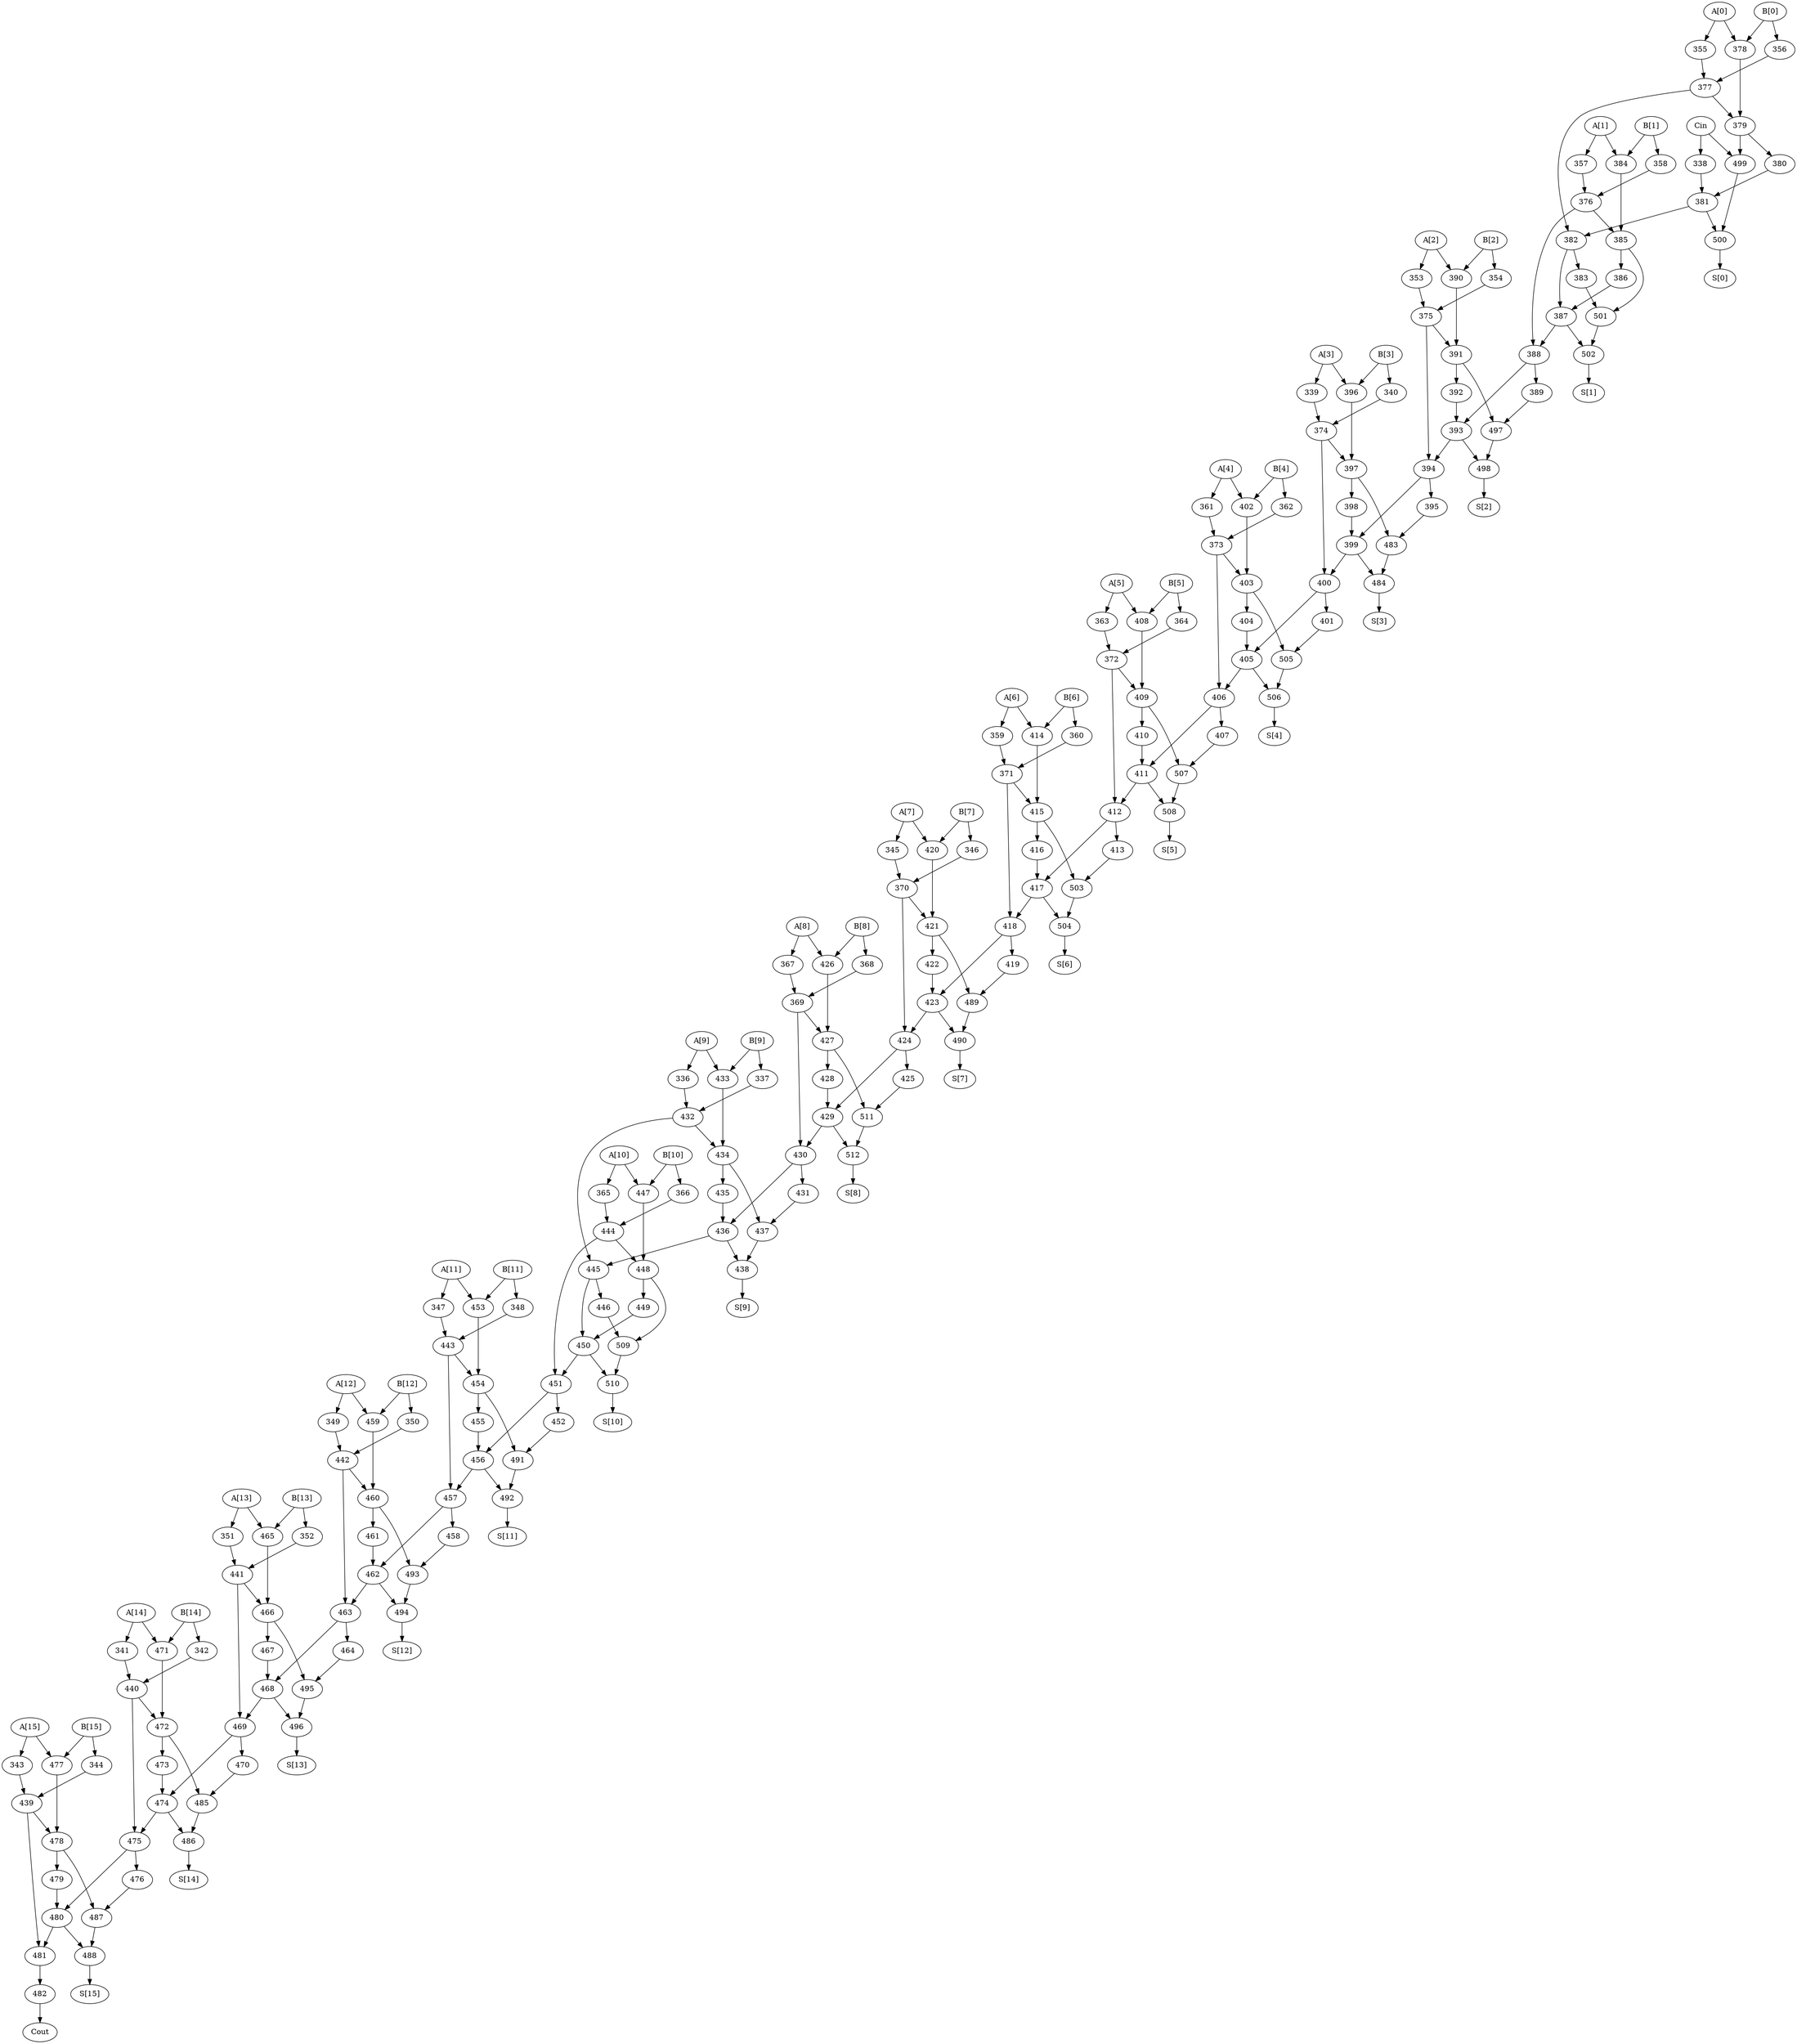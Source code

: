 strict digraph "" {
	500 -> "S[0]";
	502 -> "S[1]";
	498 -> "S[2]";
	484 -> "S[3]";
	506 -> "S[4]";
	508 -> "S[5]";
	504 -> "S[6]";
	490 -> "S[7]";
	512 -> "S[8]";
	438 -> "S[9]";
	510 -> "S[10]";
	492 -> "S[11]";
	494 -> "S[12]";
	496 -> "S[13]";
	486 -> "S[14]";
	488 -> "S[15]";
	482 -> Cout;
	"A[0]" -> 355;
	"A[0]" -> 378;
	355 -> 377;
	378 -> 379;
	377 -> 379;
	377 -> 382;
	379 -> 499;
	379 -> 380;
	"A[1]" -> 357;
	"A[1]" -> 384;
	357 -> 376;
	384 -> 385;
	376 -> 385;
	376 -> 388;
	385 -> 386;
	385 -> 501;
	"A[2]" -> 353;
	"A[2]" -> 390;
	353 -> 375;
	390 -> 391;
	375 -> 391;
	375 -> 394;
	391 -> 392;
	391 -> 497;
	"A[3]" -> 339;
	"A[3]" -> 396;
	339 -> 374;
	396 -> 397;
	374 -> 397;
	374 -> 400;
	397 -> 398;
	397 -> 483;
	"A[4]" -> 361;
	"A[4]" -> 402;
	361 -> 373;
	402 -> 403;
	373 -> 403;
	373 -> 406;
	403 -> 404;
	403 -> 505;
	"A[5]" -> 363;
	"A[5]" -> 408;
	363 -> 372;
	408 -> 409;
	372 -> 409;
	372 -> 412;
	409 -> 410;
	409 -> 507;
	"A[6]" -> 359;
	"A[6]" -> 414;
	359 -> 371;
	414 -> 415;
	371 -> 415;
	371 -> 418;
	415 -> 416;
	415 -> 503;
	"A[7]" -> 345;
	"A[7]" -> 420;
	345 -> 370;
	420 -> 421;
	370 -> 421;
	370 -> 424;
	421 -> 422;
	421 -> 489;
	"A[8]" -> 367;
	"A[8]" -> 426;
	367 -> 369;
	426 -> 427;
	369 -> 427;
	369 -> 430;
	427 -> 428;
	427 -> 511;
	"A[9]" -> 336;
	"A[9]" -> 433;
	336 -> 432;
	433 -> 434;
	432 -> 434;
	432 -> 445;
	434 -> 437;
	434 -> 435;
	"A[10]" -> 365;
	"A[10]" -> 447;
	365 -> 444;
	447 -> 448;
	444 -> 448;
	444 -> 451;
	448 -> 449;
	448 -> 509;
	"A[11]" -> 347;
	"A[11]" -> 453;
	347 -> 443;
	453 -> 454;
	443 -> 454;
	443 -> 457;
	454 -> 455;
	454 -> 491;
	"A[12]" -> 349;
	"A[12]" -> 459;
	349 -> 442;
	459 -> 460;
	442 -> 460;
	442 -> 463;
	460 -> 461;
	460 -> 493;
	"A[13]" -> 351;
	"A[13]" -> 465;
	351 -> 441;
	465 -> 466;
	441 -> 466;
	441 -> 469;
	466 -> 467;
	466 -> 495;
	"A[14]" -> 341;
	"A[14]" -> 471;
	341 -> 440;
	471 -> 472;
	440 -> 472;
	440 -> 475;
	472 -> 473;
	472 -> 485;
	"A[15]" -> 343;
	"A[15]" -> 477;
	343 -> 439;
	477 -> 478;
	439 -> 478;
	439 -> 481;
	478 -> 479;
	478 -> 487;
	"B[0]" -> 378;
	"B[0]" -> 356;
	356 -> 377;
	"B[1]" -> 384;
	"B[1]" -> 358;
	358 -> 376;
	"B[2]" -> 390;
	"B[2]" -> 354;
	354 -> 375;
	"B[3]" -> 396;
	"B[3]" -> 340;
	340 -> 374;
	"B[4]" -> 402;
	"B[4]" -> 362;
	362 -> 373;
	"B[5]" -> 408;
	"B[5]" -> 364;
	364 -> 372;
	"B[6]" -> 414;
	"B[6]" -> 360;
	360 -> 371;
	"B[7]" -> 420;
	"B[7]" -> 346;
	346 -> 370;
	"B[8]" -> 426;
	"B[8]" -> 368;
	368 -> 369;
	"B[9]" -> 433;
	"B[9]" -> 337;
	337 -> 432;
	"B[10]" -> 447;
	"B[10]" -> 366;
	366 -> 444;
	"B[11]" -> 453;
	"B[11]" -> 348;
	348 -> 443;
	"B[12]" -> 459;
	"B[12]" -> 350;
	350 -> 442;
	"B[13]" -> 465;
	"B[13]" -> 352;
	352 -> 441;
	"B[14]" -> 471;
	"B[14]" -> 342;
	342 -> 440;
	"B[15]" -> 477;
	"B[15]" -> 344;
	344 -> 439;
	Cin -> 338;
	Cin -> 499;
	338 -> 381;
	499 -> 500;
	381 -> 500;
	381 -> 382;
	445 -> 446;
	445 -> 450;
	382 -> 383;
	382 -> 387;
	400 -> 401;
	400 -> 405;
	475 -> 476;
	475 -> 480;
	481 -> 482;
	424 -> 425;
	424 -> 429;
	457 -> 458;
	457 -> 462;
	463 -> 464;
	463 -> 468;
	469 -> 470;
	469 -> 474;
	394 -> 395;
	394 -> 399;
	388 -> 389;
	388 -> 393;
	418 -> 419;
	418 -> 423;
	406 -> 407;
	406 -> 411;
	412 -> 413;
	412 -> 417;
	451 -> 452;
	451 -> 456;
	430 -> 431;
	430 -> 436;
	428 -> 429;
	511 -> 512;
	431 -> 437;
	436 -> 438;
	436 -> 445;
	422 -> 423;
	489 -> 490;
	425 -> 511;
	429 -> 512;
	429 -> 430;
	416 -> 417;
	503 -> 504;
	419 -> 489;
	423 -> 490;
	423 -> 424;
	410 -> 411;
	507 -> 508;
	413 -> 503;
	417 -> 504;
	417 -> 418;
	404 -> 405;
	505 -> 506;
	407 -> 507;
	411 -> 508;
	411 -> 412;
	398 -> 399;
	483 -> 484;
	401 -> 505;
	405 -> 506;
	405 -> 406;
	392 -> 393;
	497 -> 498;
	395 -> 483;
	399 -> 484;
	399 -> 400;
	386 -> 387;
	501 -> 502;
	389 -> 497;
	393 -> 498;
	393 -> 394;
	380 -> 381;
	383 -> 501;
	387 -> 502;
	387 -> 388;
	437 -> 438;
	435 -> 436;
	446 -> 509;
	450 -> 510;
	450 -> 451;
	479 -> 480;
	487 -> 488;
	473 -> 474;
	485 -> 486;
	476 -> 487;
	480 -> 488;
	480 -> 481;
	467 -> 468;
	495 -> 496;
	470 -> 485;
	474 -> 486;
	474 -> 475;
	461 -> 462;
	493 -> 494;
	464 -> 495;
	468 -> 496;
	468 -> 469;
	455 -> 456;
	491 -> 492;
	458 -> 493;
	462 -> 494;
	462 -> 463;
	449 -> 450;
	509 -> 510;
	452 -> 491;
	456 -> 492;
	456 -> 457;
}

